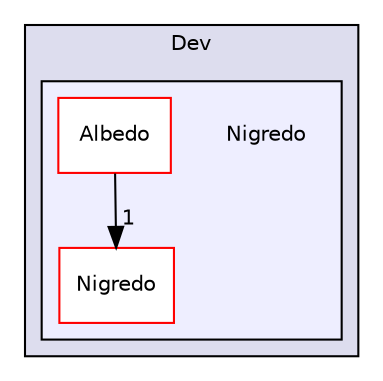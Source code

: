digraph "C:/Dev/Nigredo" {
  compound=true
  node [ fontsize="10", fontname="Helvetica"];
  edge [ labelfontsize="10", labelfontname="Helvetica"];
  subgraph clusterdir_d99d5d4662bf24521eef49da6a8cd34d {
    graph [ bgcolor="#ddddee", pencolor="black", label="Dev" fontname="Helvetica", fontsize="10", URL="dir_d99d5d4662bf24521eef49da6a8cd34d.html"]
  subgraph clusterdir_0c2f4203b3134f33efd6b4e7be129900 {
    graph [ bgcolor="#eeeeff", pencolor="black", label="" URL="dir_0c2f4203b3134f33efd6b4e7be129900.html"];
    dir_0c2f4203b3134f33efd6b4e7be129900 [shape=plaintext label="Nigredo"];
    dir_b6266fd4a40e67baf7fb50ddb4203cb9 [shape=box label="Albedo" color="red" fillcolor="white" style="filled" URL="dir_b6266fd4a40e67baf7fb50ddb4203cb9.html"];
    dir_f606475c4e863e349810eeb869d3e9a1 [shape=box label="Nigredo" color="red" fillcolor="white" style="filled" URL="dir_f606475c4e863e349810eeb869d3e9a1.html"];
  }
  }
  dir_b6266fd4a40e67baf7fb50ddb4203cb9->dir_f606475c4e863e349810eeb869d3e9a1 [headlabel="1", labeldistance=1.5 headhref="dir_000002_000004.html"];
}
